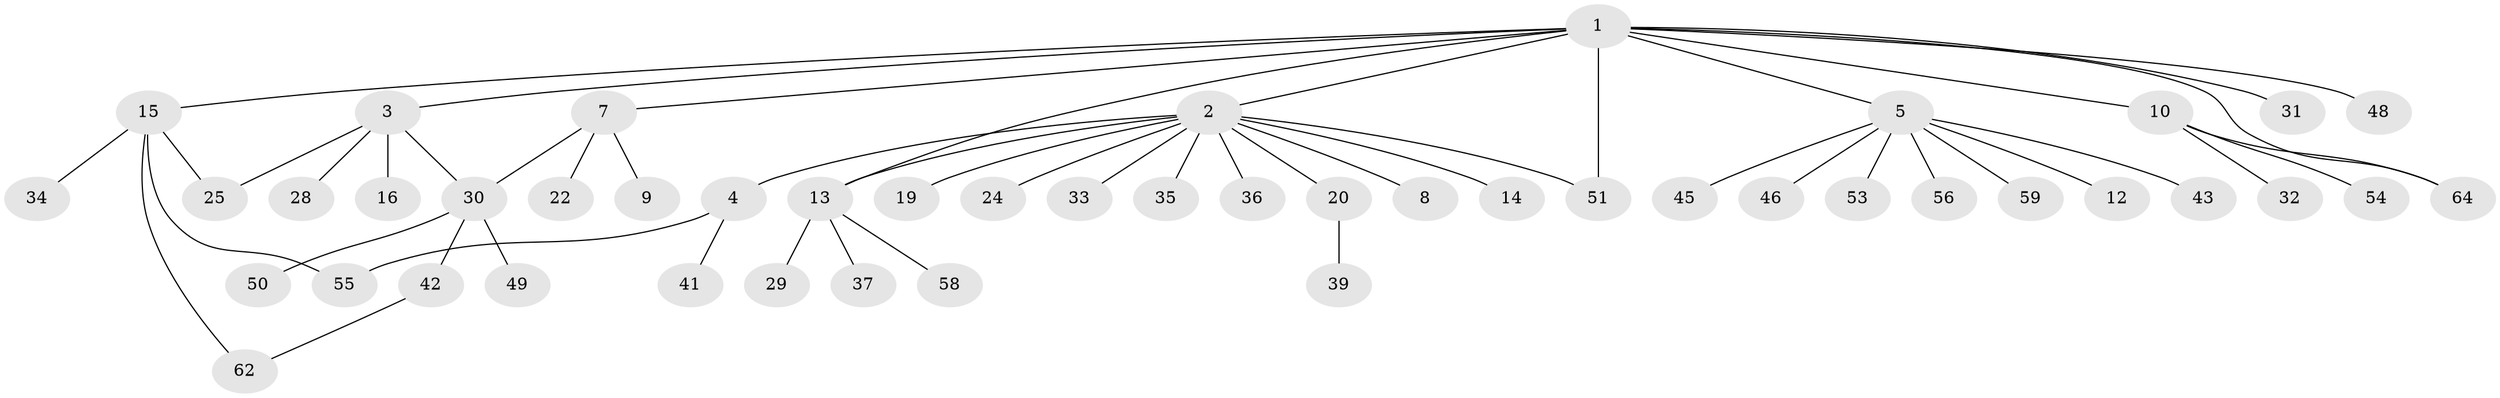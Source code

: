 // original degree distribution, {10: 0.015625, 11: 0.015625, 4: 0.03125, 3: 0.078125, 9: 0.015625, 2: 0.234375, 5: 0.03125, 1: 0.546875, 6: 0.03125}
// Generated by graph-tools (version 1.1) at 2025/41/03/06/25 10:41:46]
// undirected, 47 vertices, 53 edges
graph export_dot {
graph [start="1"]
  node [color=gray90,style=filled];
  1 [super="+6"];
  2 [super="+11"];
  3 [super="+26"];
  4 [super="+57"];
  5 [super="+17"];
  7 [super="+18"];
  8 [super="+38"];
  9 [super="+21"];
  10 [super="+27"];
  12;
  13 [super="+23"];
  14;
  15 [super="+44"];
  16;
  19;
  20 [super="+47"];
  22;
  24 [super="+61"];
  25;
  28;
  29;
  30 [super="+40"];
  31;
  32;
  33;
  34;
  35;
  36;
  37 [super="+52"];
  39;
  41;
  42;
  43;
  45;
  46;
  48;
  49;
  50;
  51;
  53;
  54;
  55 [super="+60"];
  56 [super="+63"];
  58;
  59;
  62;
  64;
  1 -- 2;
  1 -- 3;
  1 -- 5;
  1 -- 7;
  1 -- 10;
  1 -- 13;
  1 -- 15;
  1 -- 31;
  1 -- 48;
  1 -- 64;
  1 -- 51;
  2 -- 4;
  2 -- 8;
  2 -- 13;
  2 -- 14;
  2 -- 20;
  2 -- 33;
  2 -- 35;
  2 -- 36;
  2 -- 51;
  2 -- 24;
  2 -- 19;
  3 -- 16;
  3 -- 25;
  3 -- 28;
  3 -- 30;
  4 -- 41;
  4 -- 55;
  5 -- 12;
  5 -- 43;
  5 -- 45;
  5 -- 46;
  5 -- 53;
  5 -- 56;
  5 -- 59;
  7 -- 9;
  7 -- 22;
  7 -- 30;
  10 -- 32;
  10 -- 54;
  10 -- 64;
  13 -- 29;
  13 -- 37;
  13 -- 58;
  15 -- 34;
  15 -- 55;
  15 -- 62;
  15 -- 25;
  20 -- 39;
  30 -- 42;
  30 -- 49;
  30 -- 50;
  42 -- 62;
}
